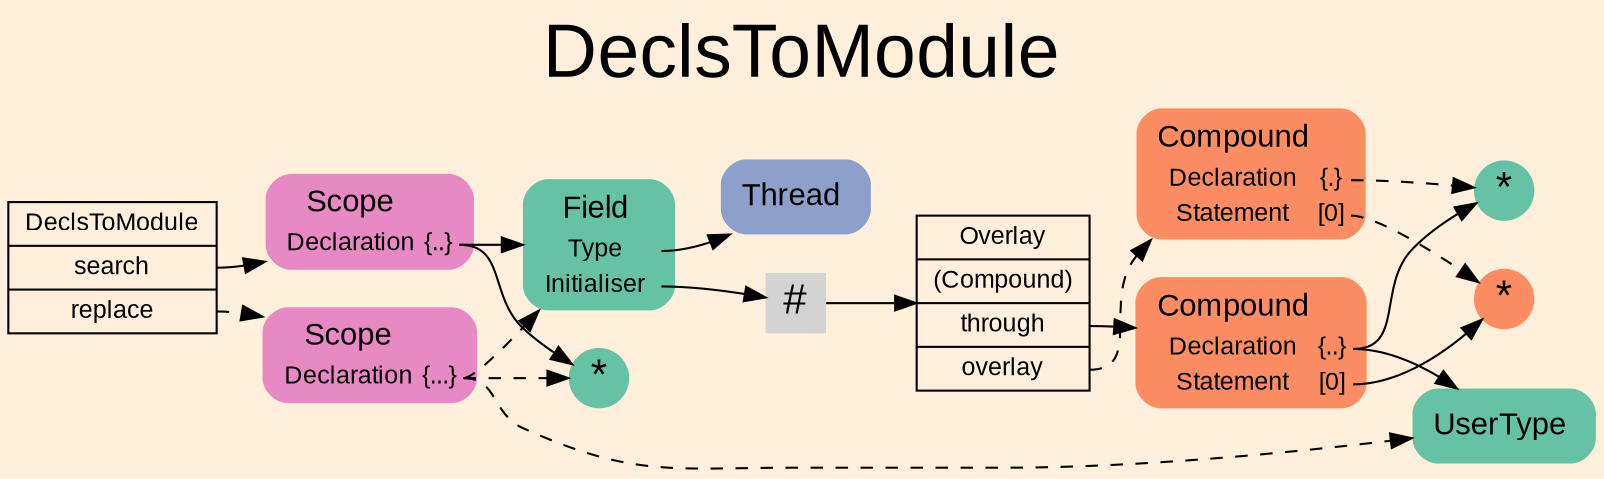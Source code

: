 digraph "DeclsToModule" {
label = "DeclsToModule"
labelloc = t
fontsize = "36"
graph [
    rankdir = "LR"
    ranksep = 0.3
    bgcolor = antiquewhite1
    color = black
    fontcolor = black
    fontname = "Arial"
];
node [
    fontname = "Arial"
];
edge [
    fontname = "Arial"
];

// -------------------- transformation figure --------------------
// -------- block CR#P91-0 ----------
"CR#P91-0" [
    shape = "record"
    fillcolor = antiquewhite1
    label = "<fixed> DeclsToModule | <port0> search | <port1> replace"
    style = "filled"
    fontsize = "12"
    color = black
    fontcolor = black
];

"CR#P91-0":port0 -> "#B-2-1736" [
    color = black
    fontcolor = black
];

"CR#P91-0":port1 -> "#B-2-1737" [
    style="dashed"
    color = black
    fontcolor = black
];

// -------- block #B-2-1736 ----------
"#B-2-1736" [
    shape = "plaintext"
    fillcolor = "/set28/4"
    label = <<TABLE BORDER="0" CELLBORDER="0" CELLSPACING="0">
     <TR><TD><FONT POINT-SIZE="15.0">Scope</FONT></TD><TD></TD></TR>
     <TR><TD>Declaration</TD><TD PORT="port0">{..}</TD></TR>
    </TABLE>>
    style = "rounded,filled"
    fontsize = "12"
];

"#B-2-1736":port0 -> "#B-2-1738" [
    color = black
    fontcolor = black
];

"#B-2-1736":port0 -> "#B-2-1741" [
    color = black
    fontcolor = black
];

// -------- block #B-2-1738 ----------
"#B-2-1738" [
    shape = "circle"
    fillcolor = "/set28/1"
    label = <*>
    style = "filled"
    fontsize = "20"
    penwidth = 0.0
    fixedsize = true
    width = 0.4
    height = 0.4
];

// -------- block #B-2-1741 ----------
"#B-2-1741" [
    shape = "plaintext"
    fillcolor = "/set28/1"
    label = <<TABLE BORDER="0" CELLBORDER="0" CELLSPACING="0">
     <TR><TD><FONT POINT-SIZE="15.0">Field</FONT></TD><TD></TD></TR>
     <TR><TD>Type</TD><TD PORT="port0"></TD></TR>
     <TR><TD>Initialiser</TD><TD PORT="port1"></TD></TR>
    </TABLE>>
    style = "rounded,filled"
    fontsize = "12"
];

"#B-2-1741":port0 -> "#B-2-1743" [
    color = black
    fontcolor = black
];

"#B-2-1741":port1 -> "#B-2-1744" [
    color = black
    fontcolor = black
];

// -------- block #B-2-1743 ----------
"#B-2-1743" [
    shape = "plaintext"
    fillcolor = "/set28/3"
    label = <<TABLE BORDER="0" CELLBORDER="0" CELLSPACING="0">
     <TR><TD><FONT POINT-SIZE="15.0">Thread</FONT></TD><TD></TD></TR>
    </TABLE>>
    style = "rounded,filled"
    fontsize = "12"
];

// -------- block #B-2-1744 ----------
"#B-2-1744" [
    shape = "square"
    label = <#>
    style = "filled"
    fontsize = "20"
    penwidth = 0.0
    fixedsize = true
    width = 0.4
    height = 0.4
];

"#B-2-1744" -> "#B-2-1747" [
    color = black
    fontcolor = black
];

// -------- block #B-2-1747 ----------
"#B-2-1747" [
    shape = "record"
    fillcolor = antiquewhite1
    label = "<fixed> Overlay | <port0> (Compound) | <port1> through | <port2> overlay"
    style = "filled"
    fontsize = "12"
    color = black
    fontcolor = black
];

"#B-2-1747":port1 -> "#B-2-1745" [
    color = black
    fontcolor = black
];

"#B-2-1747":port2 -> "#B-2-1746" [
    style="dashed"
    color = black
    fontcolor = black
];

// -------- block #B-2-1745 ----------
"#B-2-1745" [
    shape = "plaintext"
    fillcolor = "/set28/2"
    label = <<TABLE BORDER="0" CELLBORDER="0" CELLSPACING="0">
     <TR><TD><FONT POINT-SIZE="15.0">Compound</FONT></TD><TD></TD></TR>
     <TR><TD>Declaration</TD><TD PORT="port0">{..}</TD></TR>
     <TR><TD>Statement</TD><TD PORT="port1">[0]</TD></TR>
    </TABLE>>
    style = "rounded,filled"
    fontsize = "12"
];

"#B-2-1745":port0 -> "#B-2-1739" [
    color = black
    fontcolor = black
];

"#B-2-1745":port0 -> "#B-2-1742" [
    color = black
    fontcolor = black
];

"#B-2-1745":port1 -> "#B-2-1740" [
    color = black
    fontcolor = black
];

// -------- block #B-2-1739 ----------
"#B-2-1739" [
    shape = "circle"
    fillcolor = "/set28/1"
    label = <*>
    style = "filled"
    fontsize = "20"
    penwidth = 0.0
    fixedsize = true
    width = 0.4
    height = 0.4
];

// -------- block #B-2-1742 ----------
"#B-2-1742" [
    shape = "plaintext"
    fillcolor = "/set28/1"
    label = <<TABLE BORDER="0" CELLBORDER="0" CELLSPACING="0">
     <TR><TD><FONT POINT-SIZE="15.0">UserType</FONT></TD><TD></TD></TR>
    </TABLE>>
    style = "rounded,filled"
    fontsize = "12"
];

// -------- block #B-2-1740 ----------
"#B-2-1740" [
    shape = "circle"
    fillcolor = "/set28/2"
    label = <*>
    style = "filled"
    fontsize = "20"
    penwidth = 0.0
    fixedsize = true
    width = 0.4
    height = 0.4
];

// -------- block #B-2-1746 ----------
"#B-2-1746" [
    shape = "plaintext"
    fillcolor = "/set28/2"
    label = <<TABLE BORDER="0" CELLBORDER="0" CELLSPACING="0">
     <TR><TD><FONT POINT-SIZE="15.0">Compound</FONT></TD><TD></TD></TR>
     <TR><TD>Declaration</TD><TD PORT="port0">{.}</TD></TR>
     <TR><TD>Statement</TD><TD PORT="port1">[0]</TD></TR>
    </TABLE>>
    style = "rounded,filled"
    fontsize = "12"
];

"#B-2-1746":port0 -> "#B-2-1739" [
    style="dashed"
    color = black
    fontcolor = black
];

"#B-2-1746":port1 -> "#B-2-1740" [
    style="dashed"
    color = black
    fontcolor = black
];

// -------- block #B-2-1737 ----------
"#B-2-1737" [
    shape = "plaintext"
    fillcolor = "/set28/4"
    label = <<TABLE BORDER="0" CELLBORDER="0" CELLSPACING="0">
     <TR><TD><FONT POINT-SIZE="15.0">Scope</FONT></TD><TD></TD></TR>
     <TR><TD>Declaration</TD><TD PORT="port0">{...}</TD></TR>
    </TABLE>>
    style = "rounded,filled"
    fontsize = "12"
];

"#B-2-1737":port0 -> "#B-2-1738" [
    style="dashed"
    color = black
    fontcolor = black
];

"#B-2-1737":port0 -> "#B-2-1741" [
    style="dashed"
    color = black
    fontcolor = black
];

"#B-2-1737":port0 -> "#B-2-1742" [
    style="dashed"
    color = black
    fontcolor = black
];


}
